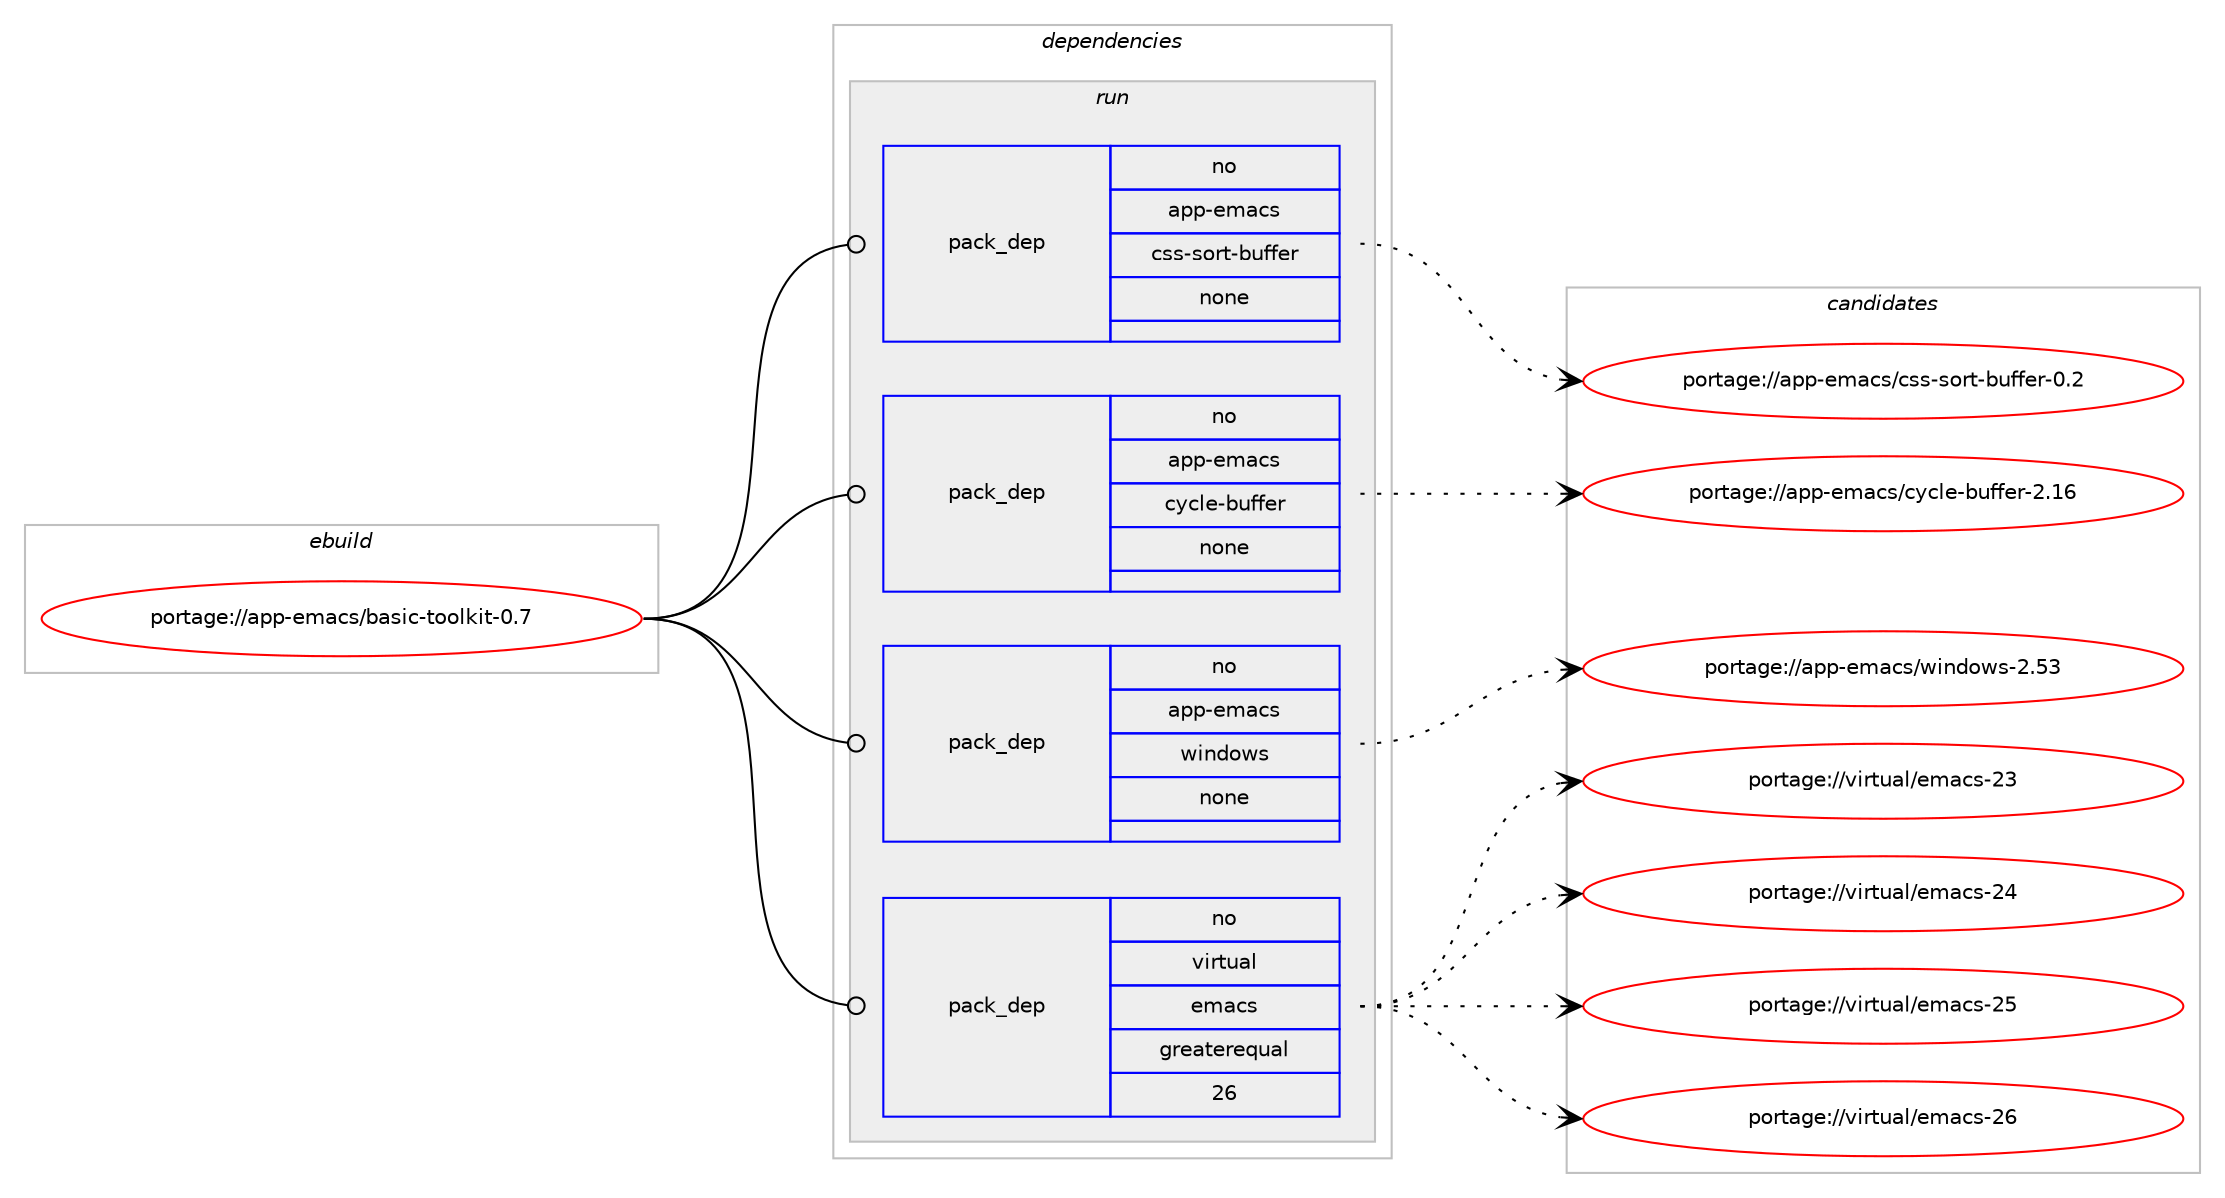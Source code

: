 digraph prolog {

# *************
# Graph options
# *************

newrank=true;
concentrate=true;
compound=true;
graph [rankdir=LR,fontname=Helvetica,fontsize=10,ranksep=1.5];#, ranksep=2.5, nodesep=0.2];
edge  [arrowhead=vee];
node  [fontname=Helvetica,fontsize=10];

# **********
# The ebuild
# **********

subgraph cluster_leftcol {
color=gray;
rank=same;
label=<<i>ebuild</i>>;
id [label="portage://app-emacs/basic-toolkit-0.7", color=red, width=4, href="../app-emacs/basic-toolkit-0.7.svg"];
}

# ****************
# The dependencies
# ****************

subgraph cluster_midcol {
color=gray;
label=<<i>dependencies</i>>;
subgraph cluster_compile {
fillcolor="#eeeeee";
style=filled;
label=<<i>compile</i>>;
}
subgraph cluster_compileandrun {
fillcolor="#eeeeee";
style=filled;
label=<<i>compile and run</i>>;
}
subgraph cluster_run {
fillcolor="#eeeeee";
style=filled;
label=<<i>run</i>>;
subgraph pack13395 {
dependency18249 [label=<<TABLE BORDER="0" CELLBORDER="1" CELLSPACING="0" CELLPADDING="4" WIDTH="220"><TR><TD ROWSPAN="6" CELLPADDING="30">pack_dep</TD></TR><TR><TD WIDTH="110">no</TD></TR><TR><TD>app-emacs</TD></TR><TR><TD>css-sort-buffer</TD></TR><TR><TD>none</TD></TR><TR><TD></TD></TR></TABLE>>, shape=none, color=blue];
}
id:e -> dependency18249:w [weight=20,style="solid",arrowhead="odot"];
subgraph pack13396 {
dependency18250 [label=<<TABLE BORDER="0" CELLBORDER="1" CELLSPACING="0" CELLPADDING="4" WIDTH="220"><TR><TD ROWSPAN="6" CELLPADDING="30">pack_dep</TD></TR><TR><TD WIDTH="110">no</TD></TR><TR><TD>app-emacs</TD></TR><TR><TD>cycle-buffer</TD></TR><TR><TD>none</TD></TR><TR><TD></TD></TR></TABLE>>, shape=none, color=blue];
}
id:e -> dependency18250:w [weight=20,style="solid",arrowhead="odot"];
subgraph pack13397 {
dependency18251 [label=<<TABLE BORDER="0" CELLBORDER="1" CELLSPACING="0" CELLPADDING="4" WIDTH="220"><TR><TD ROWSPAN="6" CELLPADDING="30">pack_dep</TD></TR><TR><TD WIDTH="110">no</TD></TR><TR><TD>app-emacs</TD></TR><TR><TD>windows</TD></TR><TR><TD>none</TD></TR><TR><TD></TD></TR></TABLE>>, shape=none, color=blue];
}
id:e -> dependency18251:w [weight=20,style="solid",arrowhead="odot"];
subgraph pack13398 {
dependency18252 [label=<<TABLE BORDER="0" CELLBORDER="1" CELLSPACING="0" CELLPADDING="4" WIDTH="220"><TR><TD ROWSPAN="6" CELLPADDING="30">pack_dep</TD></TR><TR><TD WIDTH="110">no</TD></TR><TR><TD>virtual</TD></TR><TR><TD>emacs</TD></TR><TR><TD>greaterequal</TD></TR><TR><TD>26</TD></TR></TABLE>>, shape=none, color=blue];
}
id:e -> dependency18252:w [weight=20,style="solid",arrowhead="odot"];
}
}

# **************
# The candidates
# **************

subgraph cluster_choices {
rank=same;
color=gray;
label=<<i>candidates</i>>;

subgraph choice13395 {
color=black;
nodesep=1;
choiceportage97112112451011099799115479911511545115111114116459811710210210111445484650 [label="portage://app-emacs/css-sort-buffer-0.2", color=red, width=4,href="../app-emacs/css-sort-buffer-0.2.svg"];
dependency18249:e -> choiceportage97112112451011099799115479911511545115111114116459811710210210111445484650:w [style=dotted,weight="100"];
}
subgraph choice13396 {
color=black;
nodesep=1;
choiceportage9711211245101109979911547991219910810145981171021021011144550464954 [label="portage://app-emacs/cycle-buffer-2.16", color=red, width=4,href="../app-emacs/cycle-buffer-2.16.svg"];
dependency18250:e -> choiceportage9711211245101109979911547991219910810145981171021021011144550464954:w [style=dotted,weight="100"];
}
subgraph choice13397 {
color=black;
nodesep=1;
choiceportage97112112451011099799115471191051101001111191154550465351 [label="portage://app-emacs/windows-2.53", color=red, width=4,href="../app-emacs/windows-2.53.svg"];
dependency18251:e -> choiceportage97112112451011099799115471191051101001111191154550465351:w [style=dotted,weight="100"];
}
subgraph choice13398 {
color=black;
nodesep=1;
choiceportage11810511411611797108471011099799115455051 [label="portage://virtual/emacs-23", color=red, width=4,href="../virtual/emacs-23.svg"];
choiceportage11810511411611797108471011099799115455052 [label="portage://virtual/emacs-24", color=red, width=4,href="../virtual/emacs-24.svg"];
choiceportage11810511411611797108471011099799115455053 [label="portage://virtual/emacs-25", color=red, width=4,href="../virtual/emacs-25.svg"];
choiceportage11810511411611797108471011099799115455054 [label="portage://virtual/emacs-26", color=red, width=4,href="../virtual/emacs-26.svg"];
dependency18252:e -> choiceportage11810511411611797108471011099799115455051:w [style=dotted,weight="100"];
dependency18252:e -> choiceportage11810511411611797108471011099799115455052:w [style=dotted,weight="100"];
dependency18252:e -> choiceportage11810511411611797108471011099799115455053:w [style=dotted,weight="100"];
dependency18252:e -> choiceportage11810511411611797108471011099799115455054:w [style=dotted,weight="100"];
}
}

}
